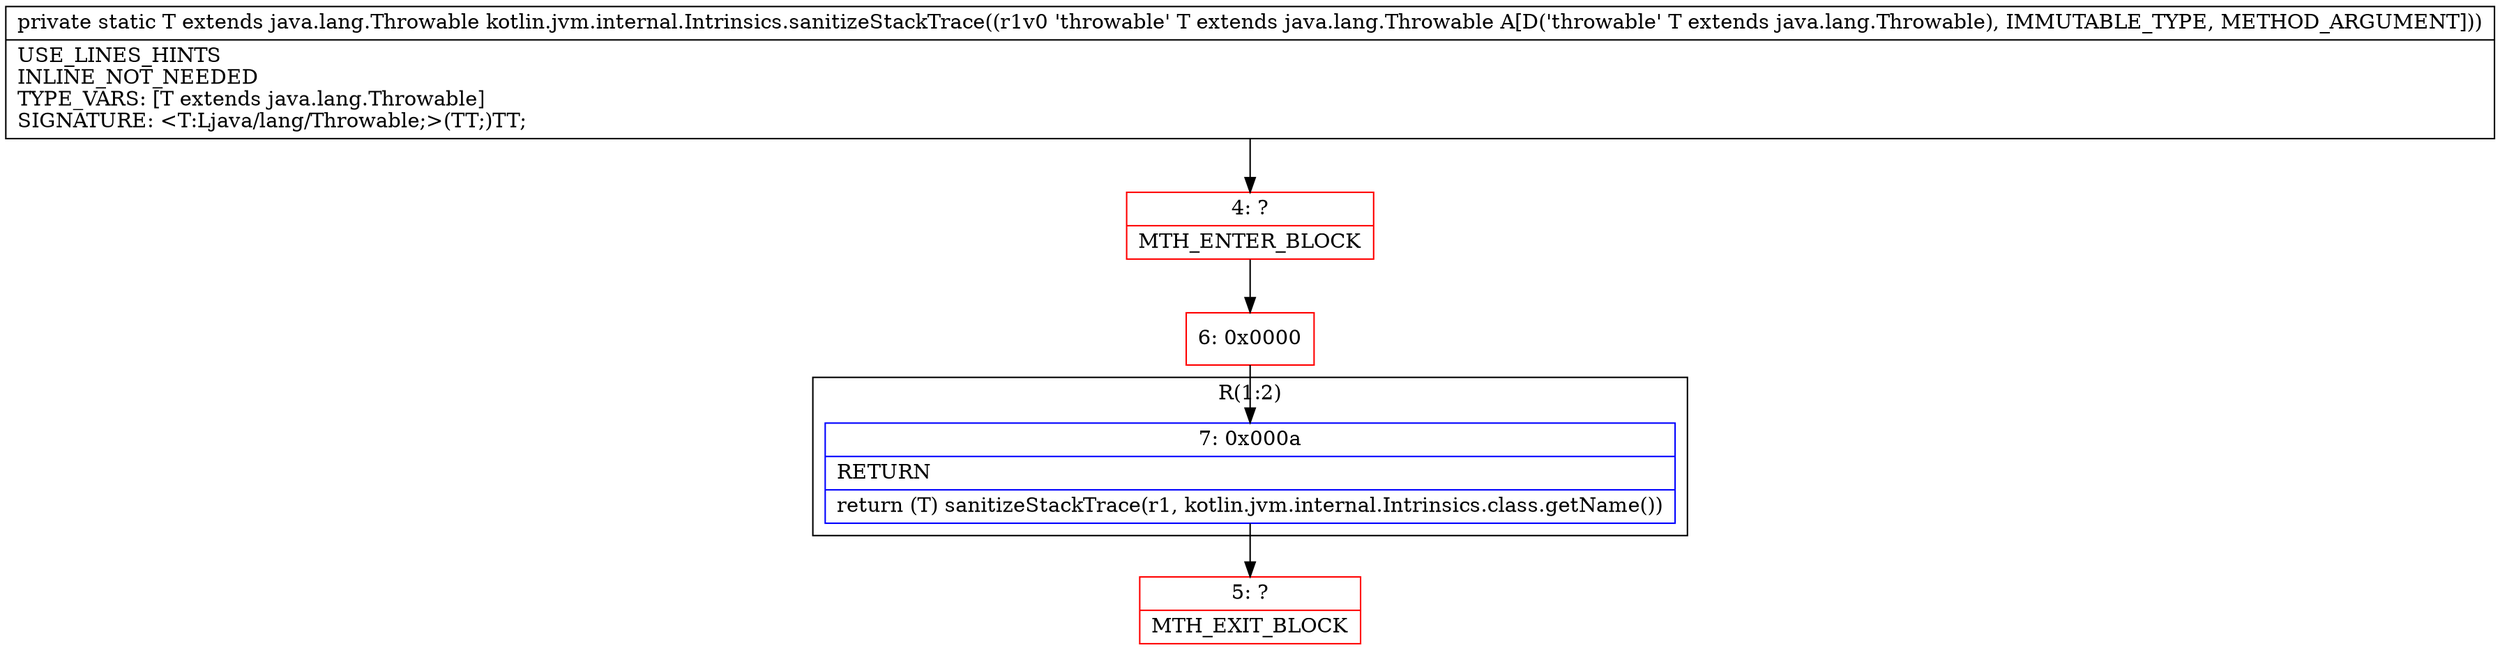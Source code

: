 digraph "CFG forkotlin.jvm.internal.Intrinsics.sanitizeStackTrace(Ljava\/lang\/Throwable;)Ljava\/lang\/Throwable;" {
subgraph cluster_Region_1456048074 {
label = "R(1:2)";
node [shape=record,color=blue];
Node_7 [shape=record,label="{7\:\ 0x000a|RETURN\l|return (T) sanitizeStackTrace(r1, kotlin.jvm.internal.Intrinsics.class.getName())\l}"];
}
Node_4 [shape=record,color=red,label="{4\:\ ?|MTH_ENTER_BLOCK\l}"];
Node_6 [shape=record,color=red,label="{6\:\ 0x0000}"];
Node_5 [shape=record,color=red,label="{5\:\ ?|MTH_EXIT_BLOCK\l}"];
MethodNode[shape=record,label="{private static T extends java.lang.Throwable kotlin.jvm.internal.Intrinsics.sanitizeStackTrace((r1v0 'throwable' T extends java.lang.Throwable A[D('throwable' T extends java.lang.Throwable), IMMUTABLE_TYPE, METHOD_ARGUMENT]))  | USE_LINES_HINTS\lINLINE_NOT_NEEDED\lTYPE_VARS: [T extends java.lang.Throwable]\lSIGNATURE: \<T:Ljava\/lang\/Throwable;\>(TT;)TT;\l}"];
MethodNode -> Node_4;Node_7 -> Node_5;
Node_4 -> Node_6;
Node_6 -> Node_7;
}

